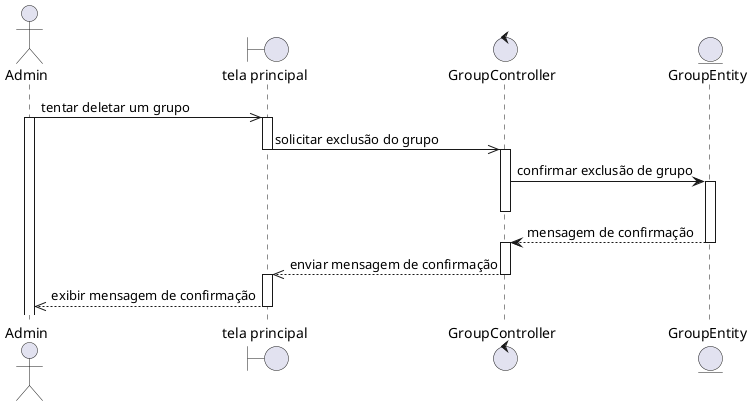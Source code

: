@startuml
actor Admin
boundary "tela principal" as grupo
control GroupController
entity GroupEntity

Admin ->> grupo: tentar deletar um grupo
activate Admin
activate grupo
grupo ->> GroupController: solicitar exclusão do grupo
deactivate grupo
activate GroupController
GroupController -> GroupEntity: confirmar exclusão de grupo
activate GroupEntity
deactivate GroupController
GroupEntity --> GroupController: mensagem de confirmação
deactivate GroupEntity
activate GroupController
GroupController -->> grupo: enviar mensagem de confirmação
deactivate GroupController
activate grupo
grupo -->> Admin: exibir mensagem de confirmação
deactivate grupo
@enduml